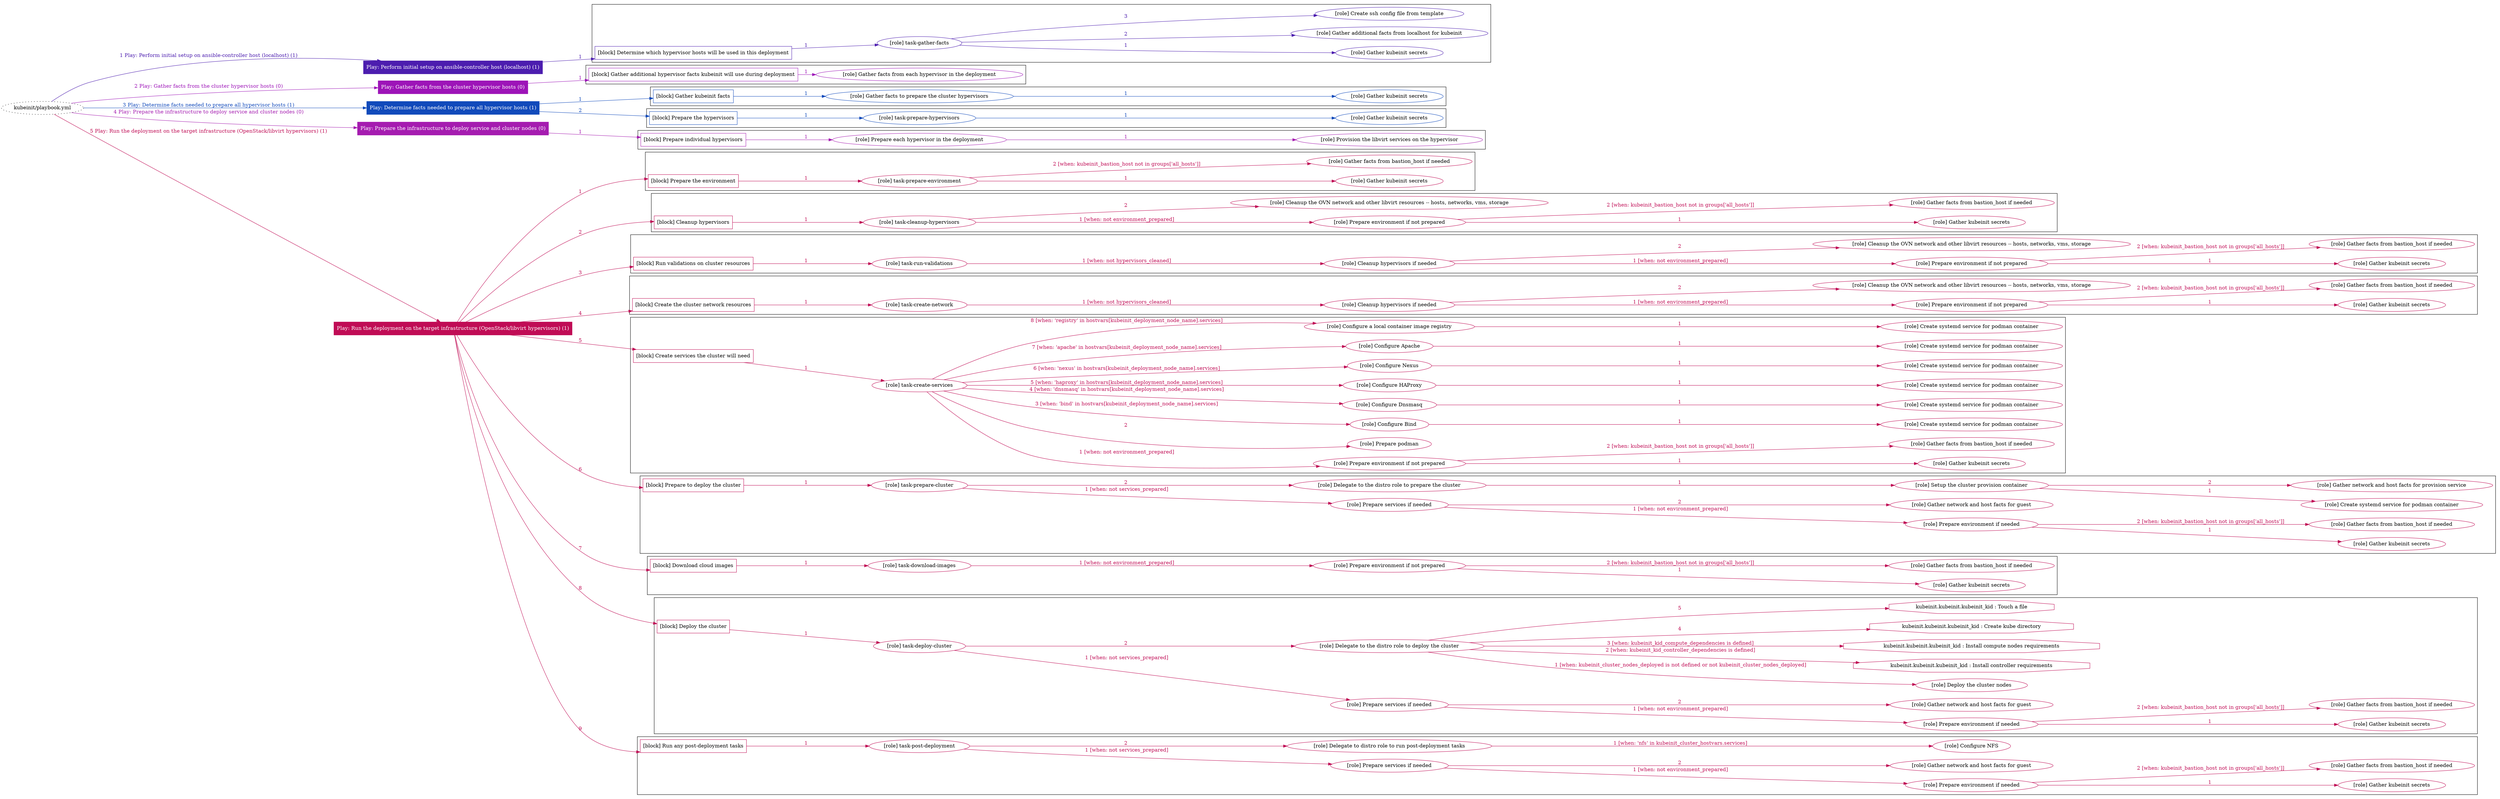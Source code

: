 digraph {
	graph [concentrate=true ordering=in rankdir=LR ratio=fill]
	edge [esep=5 sep=10]
	"kubeinit/playbook.yml" [URL="/home/runner/work/kubeinit/kubeinit/kubeinit/playbook.yml" id=playbook_aca982e7 style=dotted]
	"kubeinit/playbook.yml" -> play_fd8f6c20 [label="1 Play: Perform initial setup on ansible-controller host (localhost) (1)" color="#4c1daf" fontcolor="#4c1daf" id=edge_play_fd8f6c20 labeltooltip="1 Play: Perform initial setup on ansible-controller host (localhost) (1)" tooltip="1 Play: Perform initial setup on ansible-controller host (localhost) (1)"]
	subgraph "Play: Perform initial setup on ansible-controller host (localhost) (1)" {
		play_fd8f6c20 [label="Play: Perform initial setup on ansible-controller host (localhost) (1)" URL="/home/runner/work/kubeinit/kubeinit/kubeinit/playbook.yml" color="#4c1daf" fontcolor="#ffffff" id=play_fd8f6c20 shape=box style=filled tooltip=localhost]
		play_fd8f6c20 -> block_7508aa4a [label=1 color="#4c1daf" fontcolor="#4c1daf" id=edge_block_7508aa4a labeltooltip=1 tooltip=1]
		subgraph cluster_block_7508aa4a {
			block_7508aa4a [label="[block] Determine which hypervisor hosts will be used in this deployment" URL="/home/runner/work/kubeinit/kubeinit/kubeinit/playbook.yml" color="#4c1daf" id=block_7508aa4a labeltooltip="Determine which hypervisor hosts will be used in this deployment" shape=box tooltip="Determine which hypervisor hosts will be used in this deployment"]
			block_7508aa4a -> role_0509864f [label="1 " color="#4c1daf" fontcolor="#4c1daf" id=edge_role_0509864f labeltooltip="1 " tooltip="1 "]
			subgraph "task-gather-facts" {
				role_0509864f [label="[role] task-gather-facts" URL="/home/runner/work/kubeinit/kubeinit/kubeinit/playbook.yml" color="#4c1daf" id=role_0509864f tooltip="task-gather-facts"]
				role_0509864f -> role_6e13ea1c [label="1 " color="#4c1daf" fontcolor="#4c1daf" id=edge_role_6e13ea1c labeltooltip="1 " tooltip="1 "]
				subgraph "Gather kubeinit secrets" {
					role_6e13ea1c [label="[role] Gather kubeinit secrets" URL="/home/runner/.ansible/collections/ansible_collections/kubeinit/kubeinit/roles/kubeinit_prepare/tasks/build_hypervisors_group.yml" color="#4c1daf" id=role_6e13ea1c tooltip="Gather kubeinit secrets"]
				}
				role_0509864f -> role_5d1cb751 [label="2 " color="#4c1daf" fontcolor="#4c1daf" id=edge_role_5d1cb751 labeltooltip="2 " tooltip="2 "]
				subgraph "Gather additional facts from localhost for kubeinit" {
					role_5d1cb751 [label="[role] Gather additional facts from localhost for kubeinit" URL="/home/runner/.ansible/collections/ansible_collections/kubeinit/kubeinit/roles/kubeinit_prepare/tasks/build_hypervisors_group.yml" color="#4c1daf" id=role_5d1cb751 tooltip="Gather additional facts from localhost for kubeinit"]
				}
				role_0509864f -> role_c50d3b8c [label="3 " color="#4c1daf" fontcolor="#4c1daf" id=edge_role_c50d3b8c labeltooltip="3 " tooltip="3 "]
				subgraph "Create ssh config file from template" {
					role_c50d3b8c [label="[role] Create ssh config file from template" URL="/home/runner/.ansible/collections/ansible_collections/kubeinit/kubeinit/roles/kubeinit_prepare/tasks/build_hypervisors_group.yml" color="#4c1daf" id=role_c50d3b8c tooltip="Create ssh config file from template"]
				}
			}
		}
	}
	"kubeinit/playbook.yml" -> play_b7f90378 [label="2 Play: Gather facts from the cluster hypervisor hosts (0)" color="#9d14b8" fontcolor="#9d14b8" id=edge_play_b7f90378 labeltooltip="2 Play: Gather facts from the cluster hypervisor hosts (0)" tooltip="2 Play: Gather facts from the cluster hypervisor hosts (0)"]
	subgraph "Play: Gather facts from the cluster hypervisor hosts (0)" {
		play_b7f90378 [label="Play: Gather facts from the cluster hypervisor hosts (0)" URL="/home/runner/work/kubeinit/kubeinit/kubeinit/playbook.yml" color="#9d14b8" fontcolor="#ffffff" id=play_b7f90378 shape=box style=filled tooltip="Play: Gather facts from the cluster hypervisor hosts (0)"]
		play_b7f90378 -> block_03749113 [label=1 color="#9d14b8" fontcolor="#9d14b8" id=edge_block_03749113 labeltooltip=1 tooltip=1]
		subgraph cluster_block_03749113 {
			block_03749113 [label="[block] Gather additional hypervisor facts kubeinit will use during deployment" URL="/home/runner/work/kubeinit/kubeinit/kubeinit/playbook.yml" color="#9d14b8" id=block_03749113 labeltooltip="Gather additional hypervisor facts kubeinit will use during deployment" shape=box tooltip="Gather additional hypervisor facts kubeinit will use during deployment"]
			block_03749113 -> role_8a756f4e [label="1 " color="#9d14b8" fontcolor="#9d14b8" id=edge_role_8a756f4e labeltooltip="1 " tooltip="1 "]
			subgraph "Gather facts from each hypervisor in the deployment" {
				role_8a756f4e [label="[role] Gather facts from each hypervisor in the deployment" URL="/home/runner/work/kubeinit/kubeinit/kubeinit/playbook.yml" color="#9d14b8" id=role_8a756f4e tooltip="Gather facts from each hypervisor in the deployment"]
			}
		}
	}
	"kubeinit/playbook.yml" -> play_88663112 [label="3 Play: Determine facts needed to prepare all hypervisor hosts (1)" color="#114abb" fontcolor="#114abb" id=edge_play_88663112 labeltooltip="3 Play: Determine facts needed to prepare all hypervisor hosts (1)" tooltip="3 Play: Determine facts needed to prepare all hypervisor hosts (1)"]
	subgraph "Play: Determine facts needed to prepare all hypervisor hosts (1)" {
		play_88663112 [label="Play: Determine facts needed to prepare all hypervisor hosts (1)" URL="/home/runner/work/kubeinit/kubeinit/kubeinit/playbook.yml" color="#114abb" fontcolor="#ffffff" id=play_88663112 shape=box style=filled tooltip=localhost]
		play_88663112 -> block_3c5a3676 [label=1 color="#114abb" fontcolor="#114abb" id=edge_block_3c5a3676 labeltooltip=1 tooltip=1]
		subgraph cluster_block_3c5a3676 {
			block_3c5a3676 [label="[block] Gather kubeinit facts" URL="/home/runner/work/kubeinit/kubeinit/kubeinit/playbook.yml" color="#114abb" id=block_3c5a3676 labeltooltip="Gather kubeinit facts" shape=box tooltip="Gather kubeinit facts"]
			block_3c5a3676 -> role_1cc92fc9 [label="1 " color="#114abb" fontcolor="#114abb" id=edge_role_1cc92fc9 labeltooltip="1 " tooltip="1 "]
			subgraph "Gather facts to prepare the cluster hypervisors" {
				role_1cc92fc9 [label="[role] Gather facts to prepare the cluster hypervisors" URL="/home/runner/work/kubeinit/kubeinit/kubeinit/playbook.yml" color="#114abb" id=role_1cc92fc9 tooltip="Gather facts to prepare the cluster hypervisors"]
				role_1cc92fc9 -> role_fc376873 [label="1 " color="#114abb" fontcolor="#114abb" id=edge_role_fc376873 labeltooltip="1 " tooltip="1 "]
				subgraph "Gather kubeinit secrets" {
					role_fc376873 [label="[role] Gather kubeinit secrets" URL="/home/runner/.ansible/collections/ansible_collections/kubeinit/kubeinit/roles/kubeinit_prepare/tasks/gather_kubeinit_facts.yml" color="#114abb" id=role_fc376873 tooltip="Gather kubeinit secrets"]
				}
			}
		}
		play_88663112 -> block_83482822 [label=2 color="#114abb" fontcolor="#114abb" id=edge_block_83482822 labeltooltip=2 tooltip=2]
		subgraph cluster_block_83482822 {
			block_83482822 [label="[block] Prepare the hypervisors" URL="/home/runner/work/kubeinit/kubeinit/kubeinit/playbook.yml" color="#114abb" id=block_83482822 labeltooltip="Prepare the hypervisors" shape=box tooltip="Prepare the hypervisors"]
			block_83482822 -> role_86ad5f78 [label="1 " color="#114abb" fontcolor="#114abb" id=edge_role_86ad5f78 labeltooltip="1 " tooltip="1 "]
			subgraph "task-prepare-hypervisors" {
				role_86ad5f78 [label="[role] task-prepare-hypervisors" URL="/home/runner/work/kubeinit/kubeinit/kubeinit/playbook.yml" color="#114abb" id=role_86ad5f78 tooltip="task-prepare-hypervisors"]
				role_86ad5f78 -> role_ed454036 [label="1 " color="#114abb" fontcolor="#114abb" id=edge_role_ed454036 labeltooltip="1 " tooltip="1 "]
				subgraph "Gather kubeinit secrets" {
					role_ed454036 [label="[role] Gather kubeinit secrets" URL="/home/runner/.ansible/collections/ansible_collections/kubeinit/kubeinit/roles/kubeinit_prepare/tasks/gather_kubeinit_facts.yml" color="#114abb" id=role_ed454036 tooltip="Gather kubeinit secrets"]
				}
			}
		}
	}
	"kubeinit/playbook.yml" -> play_61da7bd3 [label="4 Play: Prepare the infrastructure to deploy service and cluster nodes (0)" color="#a51cb0" fontcolor="#a51cb0" id=edge_play_61da7bd3 labeltooltip="4 Play: Prepare the infrastructure to deploy service and cluster nodes (0)" tooltip="4 Play: Prepare the infrastructure to deploy service and cluster nodes (0)"]
	subgraph "Play: Prepare the infrastructure to deploy service and cluster nodes (0)" {
		play_61da7bd3 [label="Play: Prepare the infrastructure to deploy service and cluster nodes (0)" URL="/home/runner/work/kubeinit/kubeinit/kubeinit/playbook.yml" color="#a51cb0" fontcolor="#ffffff" id=play_61da7bd3 shape=box style=filled tooltip="Play: Prepare the infrastructure to deploy service and cluster nodes (0)"]
		play_61da7bd3 -> block_3be903f9 [label=1 color="#a51cb0" fontcolor="#a51cb0" id=edge_block_3be903f9 labeltooltip=1 tooltip=1]
		subgraph cluster_block_3be903f9 {
			block_3be903f9 [label="[block] Prepare individual hypervisors" URL="/home/runner/work/kubeinit/kubeinit/kubeinit/playbook.yml" color="#a51cb0" id=block_3be903f9 labeltooltip="Prepare individual hypervisors" shape=box tooltip="Prepare individual hypervisors"]
			block_3be903f9 -> role_f552a208 [label="1 " color="#a51cb0" fontcolor="#a51cb0" id=edge_role_f552a208 labeltooltip="1 " tooltip="1 "]
			subgraph "Prepare each hypervisor in the deployment" {
				role_f552a208 [label="[role] Prepare each hypervisor in the deployment" URL="/home/runner/work/kubeinit/kubeinit/kubeinit/playbook.yml" color="#a51cb0" id=role_f552a208 tooltip="Prepare each hypervisor in the deployment"]
				role_f552a208 -> role_365cb69b [label="1 " color="#a51cb0" fontcolor="#a51cb0" id=edge_role_365cb69b labeltooltip="1 " tooltip="1 "]
				subgraph "Provision the libvirt services on the hypervisor" {
					role_365cb69b [label="[role] Provision the libvirt services on the hypervisor" URL="/home/runner/.ansible/collections/ansible_collections/kubeinit/kubeinit/roles/kubeinit_prepare/tasks/prepare_hypervisor.yml" color="#a51cb0" id=role_365cb69b tooltip="Provision the libvirt services on the hypervisor"]
				}
			}
		}
	}
	"kubeinit/playbook.yml" -> play_36e1f633 [label="5 Play: Run the deployment on the target infrastructure (OpenStack/libvirt hypervisors) (1)" color="#c00c55" fontcolor="#c00c55" id=edge_play_36e1f633 labeltooltip="5 Play: Run the deployment on the target infrastructure (OpenStack/libvirt hypervisors) (1)" tooltip="5 Play: Run the deployment on the target infrastructure (OpenStack/libvirt hypervisors) (1)"]
	subgraph "Play: Run the deployment on the target infrastructure (OpenStack/libvirt hypervisors) (1)" {
		play_36e1f633 [label="Play: Run the deployment on the target infrastructure (OpenStack/libvirt hypervisors) (1)" URL="/home/runner/work/kubeinit/kubeinit/kubeinit/playbook.yml" color="#c00c55" fontcolor="#ffffff" id=play_36e1f633 shape=box style=filled tooltip=localhost]
		play_36e1f633 -> block_b9580b84 [label=1 color="#c00c55" fontcolor="#c00c55" id=edge_block_b9580b84 labeltooltip=1 tooltip=1]
		subgraph cluster_block_b9580b84 {
			block_b9580b84 [label="[block] Prepare the environment" URL="/home/runner/work/kubeinit/kubeinit/kubeinit/playbook.yml" color="#c00c55" id=block_b9580b84 labeltooltip="Prepare the environment" shape=box tooltip="Prepare the environment"]
			block_b9580b84 -> role_8be90a4b [label="1 " color="#c00c55" fontcolor="#c00c55" id=edge_role_8be90a4b labeltooltip="1 " tooltip="1 "]
			subgraph "task-prepare-environment" {
				role_8be90a4b [label="[role] task-prepare-environment" URL="/home/runner/work/kubeinit/kubeinit/kubeinit/playbook.yml" color="#c00c55" id=role_8be90a4b tooltip="task-prepare-environment"]
				role_8be90a4b -> role_7460661a [label="1 " color="#c00c55" fontcolor="#c00c55" id=edge_role_7460661a labeltooltip="1 " tooltip="1 "]
				subgraph "Gather kubeinit secrets" {
					role_7460661a [label="[role] Gather kubeinit secrets" URL="/home/runner/.ansible/collections/ansible_collections/kubeinit/kubeinit/roles/kubeinit_prepare/tasks/gather_kubeinit_facts.yml" color="#c00c55" id=role_7460661a tooltip="Gather kubeinit secrets"]
				}
				role_8be90a4b -> role_0c85fcc0 [label="2 [when: kubeinit_bastion_host not in groups['all_hosts']]" color="#c00c55" fontcolor="#c00c55" id=edge_role_0c85fcc0 labeltooltip="2 [when: kubeinit_bastion_host not in groups['all_hosts']]" tooltip="2 [when: kubeinit_bastion_host not in groups['all_hosts']]"]
				subgraph "Gather facts from bastion_host if needed" {
					role_0c85fcc0 [label="[role] Gather facts from bastion_host if needed" URL="/home/runner/.ansible/collections/ansible_collections/kubeinit/kubeinit/roles/kubeinit_prepare/tasks/main.yml" color="#c00c55" id=role_0c85fcc0 tooltip="Gather facts from bastion_host if needed"]
				}
			}
		}
		play_36e1f633 -> block_2302046f [label=2 color="#c00c55" fontcolor="#c00c55" id=edge_block_2302046f labeltooltip=2 tooltip=2]
		subgraph cluster_block_2302046f {
			block_2302046f [label="[block] Cleanup hypervisors" URL="/home/runner/work/kubeinit/kubeinit/kubeinit/playbook.yml" color="#c00c55" id=block_2302046f labeltooltip="Cleanup hypervisors" shape=box tooltip="Cleanup hypervisors"]
			block_2302046f -> role_ffb2bbb0 [label="1 " color="#c00c55" fontcolor="#c00c55" id=edge_role_ffb2bbb0 labeltooltip="1 " tooltip="1 "]
			subgraph "task-cleanup-hypervisors" {
				role_ffb2bbb0 [label="[role] task-cleanup-hypervisors" URL="/home/runner/work/kubeinit/kubeinit/kubeinit/playbook.yml" color="#c00c55" id=role_ffb2bbb0 tooltip="task-cleanup-hypervisors"]
				role_ffb2bbb0 -> role_63e165e4 [label="1 [when: not environment_prepared]" color="#c00c55" fontcolor="#c00c55" id=edge_role_63e165e4 labeltooltip="1 [when: not environment_prepared]" tooltip="1 [when: not environment_prepared]"]
				subgraph "Prepare environment if not prepared" {
					role_63e165e4 [label="[role] Prepare environment if not prepared" URL="/home/runner/.ansible/collections/ansible_collections/kubeinit/kubeinit/roles/kubeinit_libvirt/tasks/cleanup_hypervisors.yml" color="#c00c55" id=role_63e165e4 tooltip="Prepare environment if not prepared"]
					role_63e165e4 -> role_71484bb1 [label="1 " color="#c00c55" fontcolor="#c00c55" id=edge_role_71484bb1 labeltooltip="1 " tooltip="1 "]
					subgraph "Gather kubeinit secrets" {
						role_71484bb1 [label="[role] Gather kubeinit secrets" URL="/home/runner/.ansible/collections/ansible_collections/kubeinit/kubeinit/roles/kubeinit_prepare/tasks/gather_kubeinit_facts.yml" color="#c00c55" id=role_71484bb1 tooltip="Gather kubeinit secrets"]
					}
					role_63e165e4 -> role_7780be27 [label="2 [when: kubeinit_bastion_host not in groups['all_hosts']]" color="#c00c55" fontcolor="#c00c55" id=edge_role_7780be27 labeltooltip="2 [when: kubeinit_bastion_host not in groups['all_hosts']]" tooltip="2 [when: kubeinit_bastion_host not in groups['all_hosts']]"]
					subgraph "Gather facts from bastion_host if needed" {
						role_7780be27 [label="[role] Gather facts from bastion_host if needed" URL="/home/runner/.ansible/collections/ansible_collections/kubeinit/kubeinit/roles/kubeinit_prepare/tasks/main.yml" color="#c00c55" id=role_7780be27 tooltip="Gather facts from bastion_host if needed"]
					}
				}
				role_ffb2bbb0 -> role_9b8e11be [label="2 " color="#c00c55" fontcolor="#c00c55" id=edge_role_9b8e11be labeltooltip="2 " tooltip="2 "]
				subgraph "Cleanup the OVN network and other libvirt resources -- hosts, networks, vms, storage" {
					role_9b8e11be [label="[role] Cleanup the OVN network and other libvirt resources -- hosts, networks, vms, storage" URL="/home/runner/.ansible/collections/ansible_collections/kubeinit/kubeinit/roles/kubeinit_libvirt/tasks/cleanup_hypervisors.yml" color="#c00c55" id=role_9b8e11be tooltip="Cleanup the OVN network and other libvirt resources -- hosts, networks, vms, storage"]
				}
			}
		}
		play_36e1f633 -> block_c81d884f [label=3 color="#c00c55" fontcolor="#c00c55" id=edge_block_c81d884f labeltooltip=3 tooltip=3]
		subgraph cluster_block_c81d884f {
			block_c81d884f [label="[block] Run validations on cluster resources" URL="/home/runner/work/kubeinit/kubeinit/kubeinit/playbook.yml" color="#c00c55" id=block_c81d884f labeltooltip="Run validations on cluster resources" shape=box tooltip="Run validations on cluster resources"]
			block_c81d884f -> role_923a2ed1 [label="1 " color="#c00c55" fontcolor="#c00c55" id=edge_role_923a2ed1 labeltooltip="1 " tooltip="1 "]
			subgraph "task-run-validations" {
				role_923a2ed1 [label="[role] task-run-validations" URL="/home/runner/work/kubeinit/kubeinit/kubeinit/playbook.yml" color="#c00c55" id=role_923a2ed1 tooltip="task-run-validations"]
				role_923a2ed1 -> role_0237bb96 [label="1 [when: not hypervisors_cleaned]" color="#c00c55" fontcolor="#c00c55" id=edge_role_0237bb96 labeltooltip="1 [when: not hypervisors_cleaned]" tooltip="1 [when: not hypervisors_cleaned]"]
				subgraph "Cleanup hypervisors if needed" {
					role_0237bb96 [label="[role] Cleanup hypervisors if needed" URL="/home/runner/.ansible/collections/ansible_collections/kubeinit/kubeinit/roles/kubeinit_validations/tasks/main.yml" color="#c00c55" id=role_0237bb96 tooltip="Cleanup hypervisors if needed"]
					role_0237bb96 -> role_c677b011 [label="1 [when: not environment_prepared]" color="#c00c55" fontcolor="#c00c55" id=edge_role_c677b011 labeltooltip="1 [when: not environment_prepared]" tooltip="1 [when: not environment_prepared]"]
					subgraph "Prepare environment if not prepared" {
						role_c677b011 [label="[role] Prepare environment if not prepared" URL="/home/runner/.ansible/collections/ansible_collections/kubeinit/kubeinit/roles/kubeinit_libvirt/tasks/cleanup_hypervisors.yml" color="#c00c55" id=role_c677b011 tooltip="Prepare environment if not prepared"]
						role_c677b011 -> role_1adb3c7e [label="1 " color="#c00c55" fontcolor="#c00c55" id=edge_role_1adb3c7e labeltooltip="1 " tooltip="1 "]
						subgraph "Gather kubeinit secrets" {
							role_1adb3c7e [label="[role] Gather kubeinit secrets" URL="/home/runner/.ansible/collections/ansible_collections/kubeinit/kubeinit/roles/kubeinit_prepare/tasks/gather_kubeinit_facts.yml" color="#c00c55" id=role_1adb3c7e tooltip="Gather kubeinit secrets"]
						}
						role_c677b011 -> role_ed0639a6 [label="2 [when: kubeinit_bastion_host not in groups['all_hosts']]" color="#c00c55" fontcolor="#c00c55" id=edge_role_ed0639a6 labeltooltip="2 [when: kubeinit_bastion_host not in groups['all_hosts']]" tooltip="2 [when: kubeinit_bastion_host not in groups['all_hosts']]"]
						subgraph "Gather facts from bastion_host if needed" {
							role_ed0639a6 [label="[role] Gather facts from bastion_host if needed" URL="/home/runner/.ansible/collections/ansible_collections/kubeinit/kubeinit/roles/kubeinit_prepare/tasks/main.yml" color="#c00c55" id=role_ed0639a6 tooltip="Gather facts from bastion_host if needed"]
						}
					}
					role_0237bb96 -> role_75efcce2 [label="2 " color="#c00c55" fontcolor="#c00c55" id=edge_role_75efcce2 labeltooltip="2 " tooltip="2 "]
					subgraph "Cleanup the OVN network and other libvirt resources -- hosts, networks, vms, storage" {
						role_75efcce2 [label="[role] Cleanup the OVN network and other libvirt resources -- hosts, networks, vms, storage" URL="/home/runner/.ansible/collections/ansible_collections/kubeinit/kubeinit/roles/kubeinit_libvirt/tasks/cleanup_hypervisors.yml" color="#c00c55" id=role_75efcce2 tooltip="Cleanup the OVN network and other libvirt resources -- hosts, networks, vms, storage"]
					}
				}
			}
		}
		play_36e1f633 -> block_2594fbd9 [label=4 color="#c00c55" fontcolor="#c00c55" id=edge_block_2594fbd9 labeltooltip=4 tooltip=4]
		subgraph cluster_block_2594fbd9 {
			block_2594fbd9 [label="[block] Create the cluster network resources" URL="/home/runner/work/kubeinit/kubeinit/kubeinit/playbook.yml" color="#c00c55" id=block_2594fbd9 labeltooltip="Create the cluster network resources" shape=box tooltip="Create the cluster network resources"]
			block_2594fbd9 -> role_8193dcf7 [label="1 " color="#c00c55" fontcolor="#c00c55" id=edge_role_8193dcf7 labeltooltip="1 " tooltip="1 "]
			subgraph "task-create-network" {
				role_8193dcf7 [label="[role] task-create-network" URL="/home/runner/work/kubeinit/kubeinit/kubeinit/playbook.yml" color="#c00c55" id=role_8193dcf7 tooltip="task-create-network"]
				role_8193dcf7 -> role_0064e17a [label="1 [when: not hypervisors_cleaned]" color="#c00c55" fontcolor="#c00c55" id=edge_role_0064e17a labeltooltip="1 [when: not hypervisors_cleaned]" tooltip="1 [when: not hypervisors_cleaned]"]
				subgraph "Cleanup hypervisors if needed" {
					role_0064e17a [label="[role] Cleanup hypervisors if needed" URL="/home/runner/.ansible/collections/ansible_collections/kubeinit/kubeinit/roles/kubeinit_libvirt/tasks/create_network.yml" color="#c00c55" id=role_0064e17a tooltip="Cleanup hypervisors if needed"]
					role_0064e17a -> role_8425b301 [label="1 [when: not environment_prepared]" color="#c00c55" fontcolor="#c00c55" id=edge_role_8425b301 labeltooltip="1 [when: not environment_prepared]" tooltip="1 [when: not environment_prepared]"]
					subgraph "Prepare environment if not prepared" {
						role_8425b301 [label="[role] Prepare environment if not prepared" URL="/home/runner/.ansible/collections/ansible_collections/kubeinit/kubeinit/roles/kubeinit_libvirt/tasks/cleanup_hypervisors.yml" color="#c00c55" id=role_8425b301 tooltip="Prepare environment if not prepared"]
						role_8425b301 -> role_b14583d8 [label="1 " color="#c00c55" fontcolor="#c00c55" id=edge_role_b14583d8 labeltooltip="1 " tooltip="1 "]
						subgraph "Gather kubeinit secrets" {
							role_b14583d8 [label="[role] Gather kubeinit secrets" URL="/home/runner/.ansible/collections/ansible_collections/kubeinit/kubeinit/roles/kubeinit_prepare/tasks/gather_kubeinit_facts.yml" color="#c00c55" id=role_b14583d8 tooltip="Gather kubeinit secrets"]
						}
						role_8425b301 -> role_0a1d9553 [label="2 [when: kubeinit_bastion_host not in groups['all_hosts']]" color="#c00c55" fontcolor="#c00c55" id=edge_role_0a1d9553 labeltooltip="2 [when: kubeinit_bastion_host not in groups['all_hosts']]" tooltip="2 [when: kubeinit_bastion_host not in groups['all_hosts']]"]
						subgraph "Gather facts from bastion_host if needed" {
							role_0a1d9553 [label="[role] Gather facts from bastion_host if needed" URL="/home/runner/.ansible/collections/ansible_collections/kubeinit/kubeinit/roles/kubeinit_prepare/tasks/main.yml" color="#c00c55" id=role_0a1d9553 tooltip="Gather facts from bastion_host if needed"]
						}
					}
					role_0064e17a -> role_72970806 [label="2 " color="#c00c55" fontcolor="#c00c55" id=edge_role_72970806 labeltooltip="2 " tooltip="2 "]
					subgraph "Cleanup the OVN network and other libvirt resources -- hosts, networks, vms, storage" {
						role_72970806 [label="[role] Cleanup the OVN network and other libvirt resources -- hosts, networks, vms, storage" URL="/home/runner/.ansible/collections/ansible_collections/kubeinit/kubeinit/roles/kubeinit_libvirt/tasks/cleanup_hypervisors.yml" color="#c00c55" id=role_72970806 tooltip="Cleanup the OVN network and other libvirt resources -- hosts, networks, vms, storage"]
					}
				}
			}
		}
		play_36e1f633 -> block_e590a576 [label=5 color="#c00c55" fontcolor="#c00c55" id=edge_block_e590a576 labeltooltip=5 tooltip=5]
		subgraph cluster_block_e590a576 {
			block_e590a576 [label="[block] Create services the cluster will need" URL="/home/runner/work/kubeinit/kubeinit/kubeinit/playbook.yml" color="#c00c55" id=block_e590a576 labeltooltip="Create services the cluster will need" shape=box tooltip="Create services the cluster will need"]
			block_e590a576 -> role_03832ec0 [label="1 " color="#c00c55" fontcolor="#c00c55" id=edge_role_03832ec0 labeltooltip="1 " tooltip="1 "]
			subgraph "task-create-services" {
				role_03832ec0 [label="[role] task-create-services" URL="/home/runner/work/kubeinit/kubeinit/kubeinit/playbook.yml" color="#c00c55" id=role_03832ec0 tooltip="task-create-services"]
				role_03832ec0 -> role_ecf05f06 [label="1 [when: not environment_prepared]" color="#c00c55" fontcolor="#c00c55" id=edge_role_ecf05f06 labeltooltip="1 [when: not environment_prepared]" tooltip="1 [when: not environment_prepared]"]
				subgraph "Prepare environment if not prepared" {
					role_ecf05f06 [label="[role] Prepare environment if not prepared" URL="/home/runner/.ansible/collections/ansible_collections/kubeinit/kubeinit/roles/kubeinit_services/tasks/main.yml" color="#c00c55" id=role_ecf05f06 tooltip="Prepare environment if not prepared"]
					role_ecf05f06 -> role_8935a3ab [label="1 " color="#c00c55" fontcolor="#c00c55" id=edge_role_8935a3ab labeltooltip="1 " tooltip="1 "]
					subgraph "Gather kubeinit secrets" {
						role_8935a3ab [label="[role] Gather kubeinit secrets" URL="/home/runner/.ansible/collections/ansible_collections/kubeinit/kubeinit/roles/kubeinit_prepare/tasks/gather_kubeinit_facts.yml" color="#c00c55" id=role_8935a3ab tooltip="Gather kubeinit secrets"]
					}
					role_ecf05f06 -> role_b9d4f17d [label="2 [when: kubeinit_bastion_host not in groups['all_hosts']]" color="#c00c55" fontcolor="#c00c55" id=edge_role_b9d4f17d labeltooltip="2 [when: kubeinit_bastion_host not in groups['all_hosts']]" tooltip="2 [when: kubeinit_bastion_host not in groups['all_hosts']]"]
					subgraph "Gather facts from bastion_host if needed" {
						role_b9d4f17d [label="[role] Gather facts from bastion_host if needed" URL="/home/runner/.ansible/collections/ansible_collections/kubeinit/kubeinit/roles/kubeinit_prepare/tasks/main.yml" color="#c00c55" id=role_b9d4f17d tooltip="Gather facts from bastion_host if needed"]
					}
				}
				role_03832ec0 -> role_d7a79946 [label="2 " color="#c00c55" fontcolor="#c00c55" id=edge_role_d7a79946 labeltooltip="2 " tooltip="2 "]
				subgraph "Prepare podman" {
					role_d7a79946 [label="[role] Prepare podman" URL="/home/runner/.ansible/collections/ansible_collections/kubeinit/kubeinit/roles/kubeinit_services/tasks/00_create_service_pod.yml" color="#c00c55" id=role_d7a79946 tooltip="Prepare podman"]
				}
				role_03832ec0 -> role_468360a9 [label="3 [when: 'bind' in hostvars[kubeinit_deployment_node_name].services]" color="#c00c55" fontcolor="#c00c55" id=edge_role_468360a9 labeltooltip="3 [when: 'bind' in hostvars[kubeinit_deployment_node_name].services]" tooltip="3 [when: 'bind' in hostvars[kubeinit_deployment_node_name].services]"]
				subgraph "Configure Bind" {
					role_468360a9 [label="[role] Configure Bind" URL="/home/runner/.ansible/collections/ansible_collections/kubeinit/kubeinit/roles/kubeinit_services/tasks/start_services_containers.yml" color="#c00c55" id=role_468360a9 tooltip="Configure Bind"]
					role_468360a9 -> role_61f420d9 [label="1 " color="#c00c55" fontcolor="#c00c55" id=edge_role_61f420d9 labeltooltip="1 " tooltip="1 "]
					subgraph "Create systemd service for podman container" {
						role_61f420d9 [label="[role] Create systemd service for podman container" URL="/home/runner/.ansible/collections/ansible_collections/kubeinit/kubeinit/roles/kubeinit_bind/tasks/main.yml" color="#c00c55" id=role_61f420d9 tooltip="Create systemd service for podman container"]
					}
				}
				role_03832ec0 -> role_4adbb85b [label="4 [when: 'dnsmasq' in hostvars[kubeinit_deployment_node_name].services]" color="#c00c55" fontcolor="#c00c55" id=edge_role_4adbb85b labeltooltip="4 [when: 'dnsmasq' in hostvars[kubeinit_deployment_node_name].services]" tooltip="4 [when: 'dnsmasq' in hostvars[kubeinit_deployment_node_name].services]"]
				subgraph "Configure Dnsmasq" {
					role_4adbb85b [label="[role] Configure Dnsmasq" URL="/home/runner/.ansible/collections/ansible_collections/kubeinit/kubeinit/roles/kubeinit_services/tasks/start_services_containers.yml" color="#c00c55" id=role_4adbb85b tooltip="Configure Dnsmasq"]
					role_4adbb85b -> role_37567374 [label="1 " color="#c00c55" fontcolor="#c00c55" id=edge_role_37567374 labeltooltip="1 " tooltip="1 "]
					subgraph "Create systemd service for podman container" {
						role_37567374 [label="[role] Create systemd service for podman container" URL="/home/runner/.ansible/collections/ansible_collections/kubeinit/kubeinit/roles/kubeinit_dnsmasq/tasks/main.yml" color="#c00c55" id=role_37567374 tooltip="Create systemd service for podman container"]
					}
				}
				role_03832ec0 -> role_0ab13711 [label="5 [when: 'haproxy' in hostvars[kubeinit_deployment_node_name].services]" color="#c00c55" fontcolor="#c00c55" id=edge_role_0ab13711 labeltooltip="5 [when: 'haproxy' in hostvars[kubeinit_deployment_node_name].services]" tooltip="5 [when: 'haproxy' in hostvars[kubeinit_deployment_node_name].services]"]
				subgraph "Configure HAProxy" {
					role_0ab13711 [label="[role] Configure HAProxy" URL="/home/runner/.ansible/collections/ansible_collections/kubeinit/kubeinit/roles/kubeinit_services/tasks/start_services_containers.yml" color="#c00c55" id=role_0ab13711 tooltip="Configure HAProxy"]
					role_0ab13711 -> role_0c50e6aa [label="1 " color="#c00c55" fontcolor="#c00c55" id=edge_role_0c50e6aa labeltooltip="1 " tooltip="1 "]
					subgraph "Create systemd service for podman container" {
						role_0c50e6aa [label="[role] Create systemd service for podman container" URL="/home/runner/.ansible/collections/ansible_collections/kubeinit/kubeinit/roles/kubeinit_haproxy/tasks/main.yml" color="#c00c55" id=role_0c50e6aa tooltip="Create systemd service for podman container"]
					}
				}
				role_03832ec0 -> role_744ae662 [label="6 [when: 'nexus' in hostvars[kubeinit_deployment_node_name].services]" color="#c00c55" fontcolor="#c00c55" id=edge_role_744ae662 labeltooltip="6 [when: 'nexus' in hostvars[kubeinit_deployment_node_name].services]" tooltip="6 [when: 'nexus' in hostvars[kubeinit_deployment_node_name].services]"]
				subgraph "Configure Nexus" {
					role_744ae662 [label="[role] Configure Nexus" URL="/home/runner/.ansible/collections/ansible_collections/kubeinit/kubeinit/roles/kubeinit_services/tasks/start_services_containers.yml" color="#c00c55" id=role_744ae662 tooltip="Configure Nexus"]
					role_744ae662 -> role_e92bddd4 [label="1 " color="#c00c55" fontcolor="#c00c55" id=edge_role_e92bddd4 labeltooltip="1 " tooltip="1 "]
					subgraph "Create systemd service for podman container" {
						role_e92bddd4 [label="[role] Create systemd service for podman container" URL="/home/runner/.ansible/collections/ansible_collections/kubeinit/kubeinit/roles/kubeinit_nexus/tasks/main.yml" color="#c00c55" id=role_e92bddd4 tooltip="Create systemd service for podman container"]
					}
				}
				role_03832ec0 -> role_39298968 [label="7 [when: 'apache' in hostvars[kubeinit_deployment_node_name].services]" color="#c00c55" fontcolor="#c00c55" id=edge_role_39298968 labeltooltip="7 [when: 'apache' in hostvars[kubeinit_deployment_node_name].services]" tooltip="7 [when: 'apache' in hostvars[kubeinit_deployment_node_name].services]"]
				subgraph "Configure Apache" {
					role_39298968 [label="[role] Configure Apache" URL="/home/runner/.ansible/collections/ansible_collections/kubeinit/kubeinit/roles/kubeinit_services/tasks/start_services_containers.yml" color="#c00c55" id=role_39298968 tooltip="Configure Apache"]
					role_39298968 -> role_ffe7a7f1 [label="1 " color="#c00c55" fontcolor="#c00c55" id=edge_role_ffe7a7f1 labeltooltip="1 " tooltip="1 "]
					subgraph "Create systemd service for podman container" {
						role_ffe7a7f1 [label="[role] Create systemd service for podman container" URL="/home/runner/.ansible/collections/ansible_collections/kubeinit/kubeinit/roles/kubeinit_apache/tasks/main.yml" color="#c00c55" id=role_ffe7a7f1 tooltip="Create systemd service for podman container"]
					}
				}
				role_03832ec0 -> role_3be1becc [label="8 [when: 'registry' in hostvars[kubeinit_deployment_node_name].services]" color="#c00c55" fontcolor="#c00c55" id=edge_role_3be1becc labeltooltip="8 [when: 'registry' in hostvars[kubeinit_deployment_node_name].services]" tooltip="8 [when: 'registry' in hostvars[kubeinit_deployment_node_name].services]"]
				subgraph "Configure a local container image registry" {
					role_3be1becc [label="[role] Configure a local container image registry" URL="/home/runner/.ansible/collections/ansible_collections/kubeinit/kubeinit/roles/kubeinit_services/tasks/start_services_containers.yml" color="#c00c55" id=role_3be1becc tooltip="Configure a local container image registry"]
					role_3be1becc -> role_8d5f0485 [label="1 " color="#c00c55" fontcolor="#c00c55" id=edge_role_8d5f0485 labeltooltip="1 " tooltip="1 "]
					subgraph "Create systemd service for podman container" {
						role_8d5f0485 [label="[role] Create systemd service for podman container" URL="/home/runner/.ansible/collections/ansible_collections/kubeinit/kubeinit/roles/kubeinit_registry/tasks/main.yml" color="#c00c55" id=role_8d5f0485 tooltip="Create systemd service for podman container"]
					}
				}
			}
		}
		play_36e1f633 -> block_ba89c7d5 [label=6 color="#c00c55" fontcolor="#c00c55" id=edge_block_ba89c7d5 labeltooltip=6 tooltip=6]
		subgraph cluster_block_ba89c7d5 {
			block_ba89c7d5 [label="[block] Prepare to deploy the cluster" URL="/home/runner/work/kubeinit/kubeinit/kubeinit/playbook.yml" color="#c00c55" id=block_ba89c7d5 labeltooltip="Prepare to deploy the cluster" shape=box tooltip="Prepare to deploy the cluster"]
			block_ba89c7d5 -> role_7883406c [label="1 " color="#c00c55" fontcolor="#c00c55" id=edge_role_7883406c labeltooltip="1 " tooltip="1 "]
			subgraph "task-prepare-cluster" {
				role_7883406c [label="[role] task-prepare-cluster" URL="/home/runner/work/kubeinit/kubeinit/kubeinit/playbook.yml" color="#c00c55" id=role_7883406c tooltip="task-prepare-cluster"]
				role_7883406c -> role_482253c7 [label="1 [when: not services_prepared]" color="#c00c55" fontcolor="#c00c55" id=edge_role_482253c7 labeltooltip="1 [when: not services_prepared]" tooltip="1 [when: not services_prepared]"]
				subgraph "Prepare services if needed" {
					role_482253c7 [label="[role] Prepare services if needed" URL="/home/runner/.ansible/collections/ansible_collections/kubeinit/kubeinit/roles/kubeinit_prepare/tasks/prepare_cluster.yml" color="#c00c55" id=role_482253c7 tooltip="Prepare services if needed"]
					role_482253c7 -> role_07d83116 [label="1 [when: not environment_prepared]" color="#c00c55" fontcolor="#c00c55" id=edge_role_07d83116 labeltooltip="1 [when: not environment_prepared]" tooltip="1 [when: not environment_prepared]"]
					subgraph "Prepare environment if needed" {
						role_07d83116 [label="[role] Prepare environment if needed" URL="/home/runner/.ansible/collections/ansible_collections/kubeinit/kubeinit/roles/kubeinit_services/tasks/prepare_services.yml" color="#c00c55" id=role_07d83116 tooltip="Prepare environment if needed"]
						role_07d83116 -> role_c3218297 [label="1 " color="#c00c55" fontcolor="#c00c55" id=edge_role_c3218297 labeltooltip="1 " tooltip="1 "]
						subgraph "Gather kubeinit secrets" {
							role_c3218297 [label="[role] Gather kubeinit secrets" URL="/home/runner/.ansible/collections/ansible_collections/kubeinit/kubeinit/roles/kubeinit_prepare/tasks/gather_kubeinit_facts.yml" color="#c00c55" id=role_c3218297 tooltip="Gather kubeinit secrets"]
						}
						role_07d83116 -> role_a098a2d4 [label="2 [when: kubeinit_bastion_host not in groups['all_hosts']]" color="#c00c55" fontcolor="#c00c55" id=edge_role_a098a2d4 labeltooltip="2 [when: kubeinit_bastion_host not in groups['all_hosts']]" tooltip="2 [when: kubeinit_bastion_host not in groups['all_hosts']]"]
						subgraph "Gather facts from bastion_host if needed" {
							role_a098a2d4 [label="[role] Gather facts from bastion_host if needed" URL="/home/runner/.ansible/collections/ansible_collections/kubeinit/kubeinit/roles/kubeinit_prepare/tasks/main.yml" color="#c00c55" id=role_a098a2d4 tooltip="Gather facts from bastion_host if needed"]
						}
					}
					role_482253c7 -> role_a8ee4a32 [label="2 " color="#c00c55" fontcolor="#c00c55" id=edge_role_a8ee4a32 labeltooltip="2 " tooltip="2 "]
					subgraph "Gather network and host facts for guest" {
						role_a8ee4a32 [label="[role] Gather network and host facts for guest" URL="/home/runner/.ansible/collections/ansible_collections/kubeinit/kubeinit/roles/kubeinit_services/tasks/prepare_services.yml" color="#c00c55" id=role_a8ee4a32 tooltip="Gather network and host facts for guest"]
					}
				}
				role_7883406c -> role_90082e31 [label="2 " color="#c00c55" fontcolor="#c00c55" id=edge_role_90082e31 labeltooltip="2 " tooltip="2 "]
				subgraph "Delegate to the distro role to prepare the cluster" {
					role_90082e31 [label="[role] Delegate to the distro role to prepare the cluster" URL="/home/runner/.ansible/collections/ansible_collections/kubeinit/kubeinit/roles/kubeinit_prepare/tasks/prepare_cluster.yml" color="#c00c55" id=role_90082e31 tooltip="Delegate to the distro role to prepare the cluster"]
					role_90082e31 -> role_1e633eb0 [label="1 " color="#c00c55" fontcolor="#c00c55" id=edge_role_1e633eb0 labeltooltip="1 " tooltip="1 "]
					subgraph "Setup the cluster provision container" {
						role_1e633eb0 [label="[role] Setup the cluster provision container" URL="/home/runner/.ansible/collections/ansible_collections/kubeinit/kubeinit/roles/kubeinit_kid/tasks/prepare_cluster.yml" color="#c00c55" id=role_1e633eb0 tooltip="Setup the cluster provision container"]
						role_1e633eb0 -> role_e0848562 [label="1 " color="#c00c55" fontcolor="#c00c55" id=edge_role_e0848562 labeltooltip="1 " tooltip="1 "]
						subgraph "Create systemd service for podman container" {
							role_e0848562 [label="[role] Create systemd service for podman container" URL="/home/runner/.ansible/collections/ansible_collections/kubeinit/kubeinit/roles/kubeinit_services/tasks/create_provision_container.yml" color="#c00c55" id=role_e0848562 tooltip="Create systemd service for podman container"]
						}
						role_1e633eb0 -> role_26afd685 [label="2 " color="#c00c55" fontcolor="#c00c55" id=edge_role_26afd685 labeltooltip="2 " tooltip="2 "]
						subgraph "Gather network and host facts for provision service" {
							role_26afd685 [label="[role] Gather network and host facts for provision service" URL="/home/runner/.ansible/collections/ansible_collections/kubeinit/kubeinit/roles/kubeinit_services/tasks/create_provision_container.yml" color="#c00c55" id=role_26afd685 tooltip="Gather network and host facts for provision service"]
						}
					}
				}
			}
		}
		play_36e1f633 -> block_924a5d49 [label=7 color="#c00c55" fontcolor="#c00c55" id=edge_block_924a5d49 labeltooltip=7 tooltip=7]
		subgraph cluster_block_924a5d49 {
			block_924a5d49 [label="[block] Download cloud images" URL="/home/runner/work/kubeinit/kubeinit/kubeinit/playbook.yml" color="#c00c55" id=block_924a5d49 labeltooltip="Download cloud images" shape=box tooltip="Download cloud images"]
			block_924a5d49 -> role_f1ebcce0 [label="1 " color="#c00c55" fontcolor="#c00c55" id=edge_role_f1ebcce0 labeltooltip="1 " tooltip="1 "]
			subgraph "task-download-images" {
				role_f1ebcce0 [label="[role] task-download-images" URL="/home/runner/work/kubeinit/kubeinit/kubeinit/playbook.yml" color="#c00c55" id=role_f1ebcce0 tooltip="task-download-images"]
				role_f1ebcce0 -> role_54b80389 [label="1 [when: not environment_prepared]" color="#c00c55" fontcolor="#c00c55" id=edge_role_54b80389 labeltooltip="1 [when: not environment_prepared]" tooltip="1 [when: not environment_prepared]"]
				subgraph "Prepare environment if not prepared" {
					role_54b80389 [label="[role] Prepare environment if not prepared" URL="/home/runner/.ansible/collections/ansible_collections/kubeinit/kubeinit/roles/kubeinit_libvirt/tasks/download_cloud_images.yml" color="#c00c55" id=role_54b80389 tooltip="Prepare environment if not prepared"]
					role_54b80389 -> role_5e1e5383 [label="1 " color="#c00c55" fontcolor="#c00c55" id=edge_role_5e1e5383 labeltooltip="1 " tooltip="1 "]
					subgraph "Gather kubeinit secrets" {
						role_5e1e5383 [label="[role] Gather kubeinit secrets" URL="/home/runner/.ansible/collections/ansible_collections/kubeinit/kubeinit/roles/kubeinit_prepare/tasks/gather_kubeinit_facts.yml" color="#c00c55" id=role_5e1e5383 tooltip="Gather kubeinit secrets"]
					}
					role_54b80389 -> role_e59996e1 [label="2 [when: kubeinit_bastion_host not in groups['all_hosts']]" color="#c00c55" fontcolor="#c00c55" id=edge_role_e59996e1 labeltooltip="2 [when: kubeinit_bastion_host not in groups['all_hosts']]" tooltip="2 [when: kubeinit_bastion_host not in groups['all_hosts']]"]
					subgraph "Gather facts from bastion_host if needed" {
						role_e59996e1 [label="[role] Gather facts from bastion_host if needed" URL="/home/runner/.ansible/collections/ansible_collections/kubeinit/kubeinit/roles/kubeinit_prepare/tasks/main.yml" color="#c00c55" id=role_e59996e1 tooltip="Gather facts from bastion_host if needed"]
					}
				}
			}
		}
		play_36e1f633 -> block_5d9f021d [label=8 color="#c00c55" fontcolor="#c00c55" id=edge_block_5d9f021d labeltooltip=8 tooltip=8]
		subgraph cluster_block_5d9f021d {
			block_5d9f021d [label="[block] Deploy the cluster" URL="/home/runner/work/kubeinit/kubeinit/kubeinit/playbook.yml" color="#c00c55" id=block_5d9f021d labeltooltip="Deploy the cluster" shape=box tooltip="Deploy the cluster"]
			block_5d9f021d -> role_216c1361 [label="1 " color="#c00c55" fontcolor="#c00c55" id=edge_role_216c1361 labeltooltip="1 " tooltip="1 "]
			subgraph "task-deploy-cluster" {
				role_216c1361 [label="[role] task-deploy-cluster" URL="/home/runner/work/kubeinit/kubeinit/kubeinit/playbook.yml" color="#c00c55" id=role_216c1361 tooltip="task-deploy-cluster"]
				role_216c1361 -> role_29cfac51 [label="1 [when: not services_prepared]" color="#c00c55" fontcolor="#c00c55" id=edge_role_29cfac51 labeltooltip="1 [when: not services_prepared]" tooltip="1 [when: not services_prepared]"]
				subgraph "Prepare services if needed" {
					role_29cfac51 [label="[role] Prepare services if needed" URL="/home/runner/.ansible/collections/ansible_collections/kubeinit/kubeinit/roles/kubeinit_prepare/tasks/deploy_cluster.yml" color="#c00c55" id=role_29cfac51 tooltip="Prepare services if needed"]
					role_29cfac51 -> role_374b3098 [label="1 [when: not environment_prepared]" color="#c00c55" fontcolor="#c00c55" id=edge_role_374b3098 labeltooltip="1 [when: not environment_prepared]" tooltip="1 [when: not environment_prepared]"]
					subgraph "Prepare environment if needed" {
						role_374b3098 [label="[role] Prepare environment if needed" URL="/home/runner/.ansible/collections/ansible_collections/kubeinit/kubeinit/roles/kubeinit_services/tasks/prepare_services.yml" color="#c00c55" id=role_374b3098 tooltip="Prepare environment if needed"]
						role_374b3098 -> role_15300a7f [label="1 " color="#c00c55" fontcolor="#c00c55" id=edge_role_15300a7f labeltooltip="1 " tooltip="1 "]
						subgraph "Gather kubeinit secrets" {
							role_15300a7f [label="[role] Gather kubeinit secrets" URL="/home/runner/.ansible/collections/ansible_collections/kubeinit/kubeinit/roles/kubeinit_prepare/tasks/gather_kubeinit_facts.yml" color="#c00c55" id=role_15300a7f tooltip="Gather kubeinit secrets"]
						}
						role_374b3098 -> role_3c13d7bb [label="2 [when: kubeinit_bastion_host not in groups['all_hosts']]" color="#c00c55" fontcolor="#c00c55" id=edge_role_3c13d7bb labeltooltip="2 [when: kubeinit_bastion_host not in groups['all_hosts']]" tooltip="2 [when: kubeinit_bastion_host not in groups['all_hosts']]"]
						subgraph "Gather facts from bastion_host if needed" {
							role_3c13d7bb [label="[role] Gather facts from bastion_host if needed" URL="/home/runner/.ansible/collections/ansible_collections/kubeinit/kubeinit/roles/kubeinit_prepare/tasks/main.yml" color="#c00c55" id=role_3c13d7bb tooltip="Gather facts from bastion_host if needed"]
						}
					}
					role_29cfac51 -> role_1fd87ab5 [label="2 " color="#c00c55" fontcolor="#c00c55" id=edge_role_1fd87ab5 labeltooltip="2 " tooltip="2 "]
					subgraph "Gather network and host facts for guest" {
						role_1fd87ab5 [label="[role] Gather network and host facts for guest" URL="/home/runner/.ansible/collections/ansible_collections/kubeinit/kubeinit/roles/kubeinit_services/tasks/prepare_services.yml" color="#c00c55" id=role_1fd87ab5 tooltip="Gather network and host facts for guest"]
					}
				}
				role_216c1361 -> role_3af11102 [label="2 " color="#c00c55" fontcolor="#c00c55" id=edge_role_3af11102 labeltooltip="2 " tooltip="2 "]
				subgraph "Delegate to the distro role to deploy the cluster" {
					role_3af11102 [label="[role] Delegate to the distro role to deploy the cluster" URL="/home/runner/.ansible/collections/ansible_collections/kubeinit/kubeinit/roles/kubeinit_prepare/tasks/deploy_cluster.yml" color="#c00c55" id=role_3af11102 tooltip="Delegate to the distro role to deploy the cluster"]
					role_3af11102 -> role_f1ed8724 [label="1 [when: kubeinit_cluster_nodes_deployed is not defined or not kubeinit_cluster_nodes_deployed]" color="#c00c55" fontcolor="#c00c55" id=edge_role_f1ed8724 labeltooltip="1 [when: kubeinit_cluster_nodes_deployed is not defined or not kubeinit_cluster_nodes_deployed]" tooltip="1 [when: kubeinit_cluster_nodes_deployed is not defined or not kubeinit_cluster_nodes_deployed]"]
					subgraph "Deploy the cluster nodes" {
						role_f1ed8724 [label="[role] Deploy the cluster nodes" URL="/home/runner/.ansible/collections/ansible_collections/kubeinit/kubeinit/roles/kubeinit_kid/tasks/main.yml" color="#c00c55" id=role_f1ed8724 tooltip="Deploy the cluster nodes"]
					}
					task_544d1c47 [label="kubeinit.kubeinit.kubeinit_kid : Install controller requirements" URL="/home/runner/.ansible/collections/ansible_collections/kubeinit/kubeinit/roles/kubeinit_kid/tasks/main.yml" color="#c00c55" id=task_544d1c47 shape=octagon tooltip="kubeinit.kubeinit.kubeinit_kid : Install controller requirements"]
					role_3af11102 -> task_544d1c47 [label="2 [when: kubeinit_kid_controller_dependencies is defined]" color="#c00c55" fontcolor="#c00c55" id=edge_task_544d1c47 labeltooltip="2 [when: kubeinit_kid_controller_dependencies is defined]" tooltip="2 [when: kubeinit_kid_controller_dependencies is defined]"]
					task_d59a8947 [label="kubeinit.kubeinit.kubeinit_kid : Install compute nodes requirements" URL="/home/runner/.ansible/collections/ansible_collections/kubeinit/kubeinit/roles/kubeinit_kid/tasks/main.yml" color="#c00c55" id=task_d59a8947 shape=octagon tooltip="kubeinit.kubeinit.kubeinit_kid : Install compute nodes requirements"]
					role_3af11102 -> task_d59a8947 [label="3 [when: kubeinit_kid_compute_dependencies is defined]" color="#c00c55" fontcolor="#c00c55" id=edge_task_d59a8947 labeltooltip="3 [when: kubeinit_kid_compute_dependencies is defined]" tooltip="3 [when: kubeinit_kid_compute_dependencies is defined]"]
					task_370c9d59 [label="kubeinit.kubeinit.kubeinit_kid : Create kube directory" URL="/home/runner/.ansible/collections/ansible_collections/kubeinit/kubeinit/roles/kubeinit_kid/tasks/main.yml" color="#c00c55" id=task_370c9d59 shape=octagon tooltip="kubeinit.kubeinit.kubeinit_kid : Create kube directory"]
					role_3af11102 -> task_370c9d59 [label="4 " color="#c00c55" fontcolor="#c00c55" id=edge_task_370c9d59 labeltooltip="4 " tooltip="4 "]
					task_6ab51dc7 [label="kubeinit.kubeinit.kubeinit_kid : Touch a file" URL="/home/runner/.ansible/collections/ansible_collections/kubeinit/kubeinit/roles/kubeinit_kid/tasks/main.yml" color="#c00c55" id=task_6ab51dc7 shape=octagon tooltip="kubeinit.kubeinit.kubeinit_kid : Touch a file"]
					role_3af11102 -> task_6ab51dc7 [label="5 " color="#c00c55" fontcolor="#c00c55" id=edge_task_6ab51dc7 labeltooltip="5 " tooltip="5 "]
				}
			}
		}
		play_36e1f633 -> block_40a4d47f [label=9 color="#c00c55" fontcolor="#c00c55" id=edge_block_40a4d47f labeltooltip=9 tooltip=9]
		subgraph cluster_block_40a4d47f {
			block_40a4d47f [label="[block] Run any post-deployment tasks" URL="/home/runner/work/kubeinit/kubeinit/kubeinit/playbook.yml" color="#c00c55" id=block_40a4d47f labeltooltip="Run any post-deployment tasks" shape=box tooltip="Run any post-deployment tasks"]
			block_40a4d47f -> role_9fa6cc52 [label="1 " color="#c00c55" fontcolor="#c00c55" id=edge_role_9fa6cc52 labeltooltip="1 " tooltip="1 "]
			subgraph "task-post-deployment" {
				role_9fa6cc52 [label="[role] task-post-deployment" URL="/home/runner/work/kubeinit/kubeinit/kubeinit/playbook.yml" color="#c00c55" id=role_9fa6cc52 tooltip="task-post-deployment"]
				role_9fa6cc52 -> role_62078848 [label="1 [when: not services_prepared]" color="#c00c55" fontcolor="#c00c55" id=edge_role_62078848 labeltooltip="1 [when: not services_prepared]" tooltip="1 [when: not services_prepared]"]
				subgraph "Prepare services if needed" {
					role_62078848 [label="[role] Prepare services if needed" URL="/home/runner/.ansible/collections/ansible_collections/kubeinit/kubeinit/roles/kubeinit_prepare/tasks/post_deployment.yml" color="#c00c55" id=role_62078848 tooltip="Prepare services if needed"]
					role_62078848 -> role_f315df93 [label="1 [when: not environment_prepared]" color="#c00c55" fontcolor="#c00c55" id=edge_role_f315df93 labeltooltip="1 [when: not environment_prepared]" tooltip="1 [when: not environment_prepared]"]
					subgraph "Prepare environment if needed" {
						role_f315df93 [label="[role] Prepare environment if needed" URL="/home/runner/.ansible/collections/ansible_collections/kubeinit/kubeinit/roles/kubeinit_services/tasks/prepare_services.yml" color="#c00c55" id=role_f315df93 tooltip="Prepare environment if needed"]
						role_f315df93 -> role_3814bc78 [label="1 " color="#c00c55" fontcolor="#c00c55" id=edge_role_3814bc78 labeltooltip="1 " tooltip="1 "]
						subgraph "Gather kubeinit secrets" {
							role_3814bc78 [label="[role] Gather kubeinit secrets" URL="/home/runner/.ansible/collections/ansible_collections/kubeinit/kubeinit/roles/kubeinit_prepare/tasks/gather_kubeinit_facts.yml" color="#c00c55" id=role_3814bc78 tooltip="Gather kubeinit secrets"]
						}
						role_f315df93 -> role_b8df2020 [label="2 [when: kubeinit_bastion_host not in groups['all_hosts']]" color="#c00c55" fontcolor="#c00c55" id=edge_role_b8df2020 labeltooltip="2 [when: kubeinit_bastion_host not in groups['all_hosts']]" tooltip="2 [when: kubeinit_bastion_host not in groups['all_hosts']]"]
						subgraph "Gather facts from bastion_host if needed" {
							role_b8df2020 [label="[role] Gather facts from bastion_host if needed" URL="/home/runner/.ansible/collections/ansible_collections/kubeinit/kubeinit/roles/kubeinit_prepare/tasks/main.yml" color="#c00c55" id=role_b8df2020 tooltip="Gather facts from bastion_host if needed"]
						}
					}
					role_62078848 -> role_a366a89d [label="2 " color="#c00c55" fontcolor="#c00c55" id=edge_role_a366a89d labeltooltip="2 " tooltip="2 "]
					subgraph "Gather network and host facts for guest" {
						role_a366a89d [label="[role] Gather network and host facts for guest" URL="/home/runner/.ansible/collections/ansible_collections/kubeinit/kubeinit/roles/kubeinit_services/tasks/prepare_services.yml" color="#c00c55" id=role_a366a89d tooltip="Gather network and host facts for guest"]
					}
				}
				role_9fa6cc52 -> role_91ecf091 [label="2 " color="#c00c55" fontcolor="#c00c55" id=edge_role_91ecf091 labeltooltip="2 " tooltip="2 "]
				subgraph "Delegate to distro role to run post-deployment tasks" {
					role_91ecf091 [label="[role] Delegate to distro role to run post-deployment tasks" URL="/home/runner/.ansible/collections/ansible_collections/kubeinit/kubeinit/roles/kubeinit_prepare/tasks/post_deployment.yml" color="#c00c55" id=role_91ecf091 tooltip="Delegate to distro role to run post-deployment tasks"]
					role_91ecf091 -> role_86b831c2 [label="1 [when: 'nfs' in kubeinit_cluster_hostvars.services]" color="#c00c55" fontcolor="#c00c55" id=edge_role_86b831c2 labeltooltip="1 [when: 'nfs' in kubeinit_cluster_hostvars.services]" tooltip="1 [when: 'nfs' in kubeinit_cluster_hostvars.services]"]
					subgraph "Configure NFS" {
						role_86b831c2 [label="[role] Configure NFS" URL="/home/runner/.ansible/collections/ansible_collections/kubeinit/kubeinit/roles/kubeinit_kid/tasks/post_deployment_tasks.yml" color="#c00c55" id=role_86b831c2 tooltip="Configure NFS"]
					}
				}
			}
		}
	}
}
